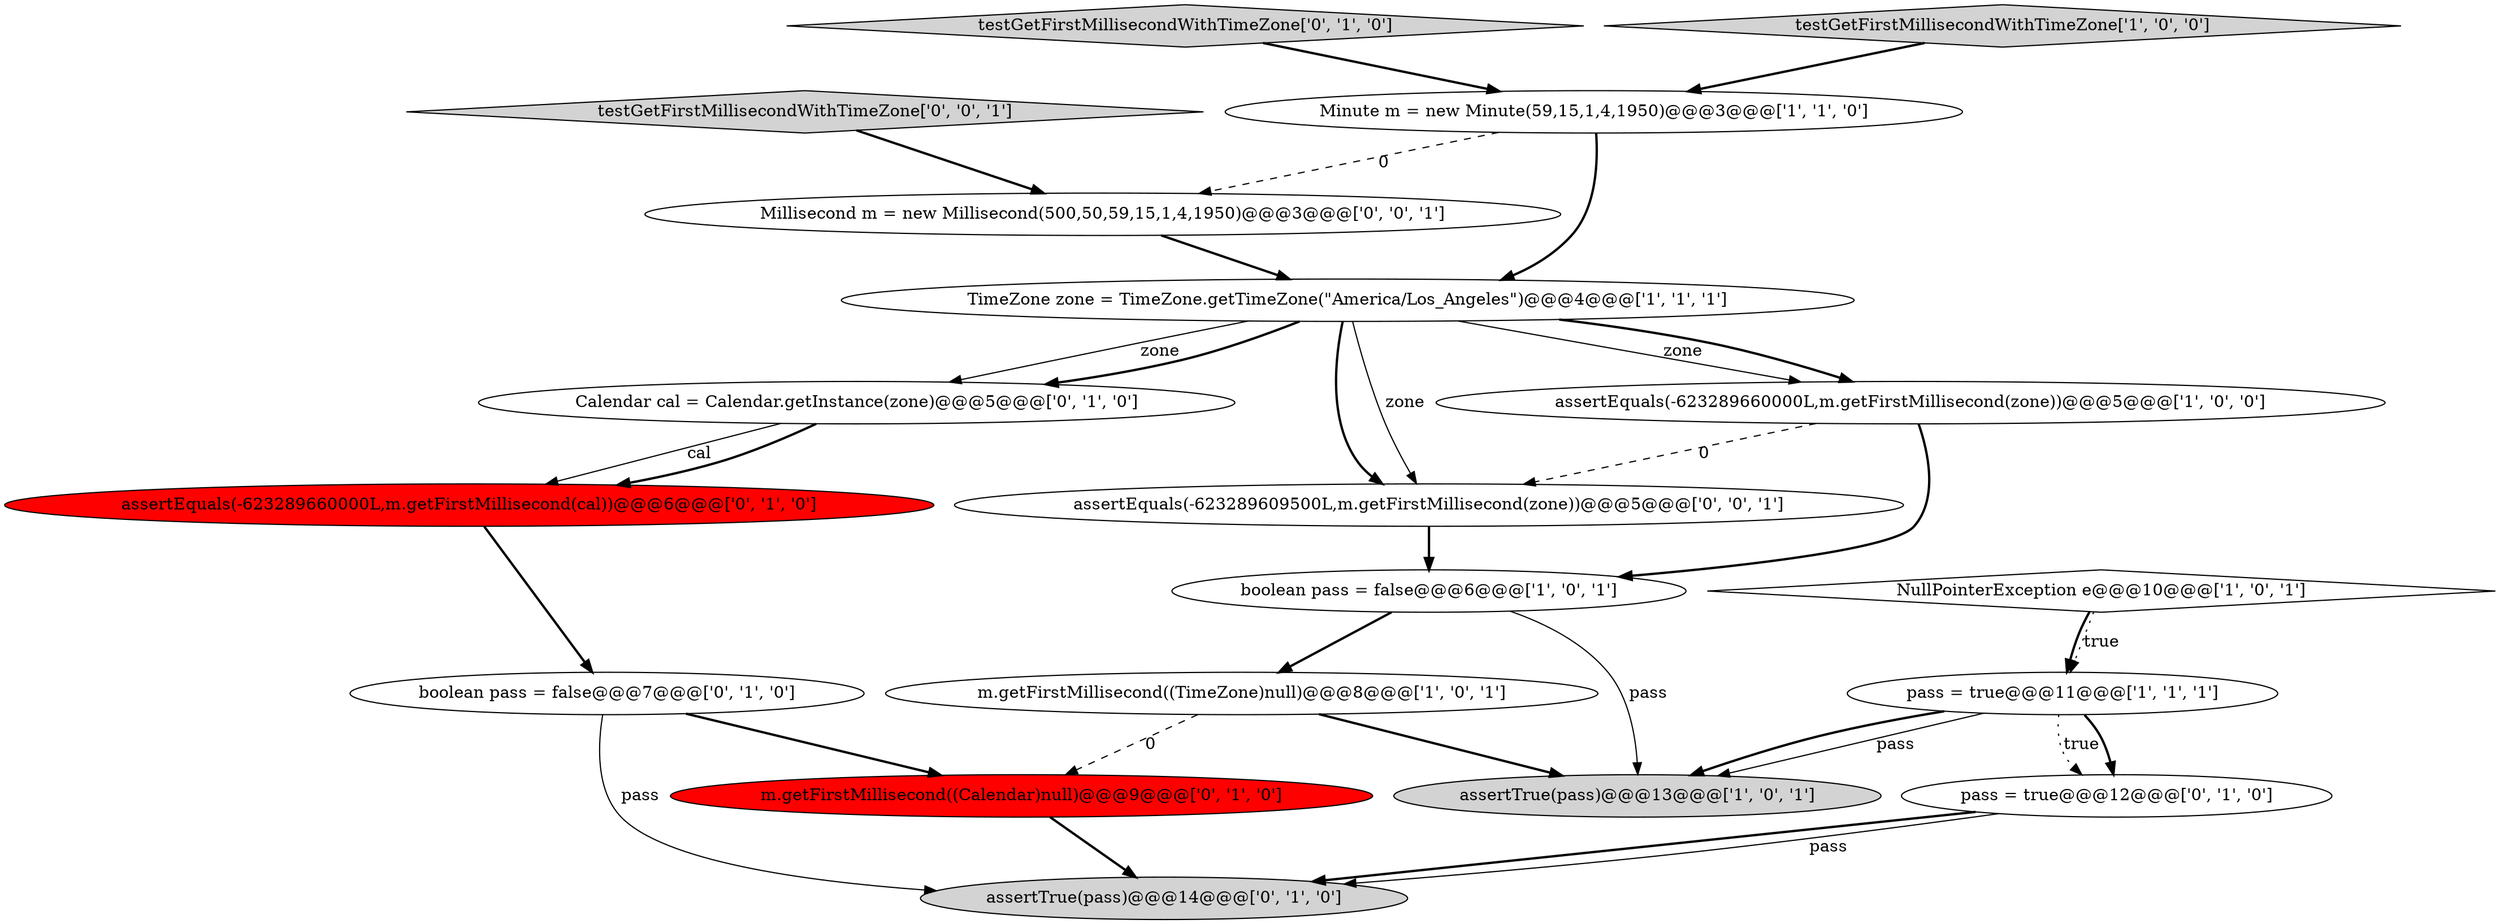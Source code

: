 digraph {
8 [style = filled, label = "pass = true@@@11@@@['1', '1', '1']", fillcolor = white, shape = ellipse image = "AAA0AAABBB1BBB"];
11 [style = filled, label = "pass = true@@@12@@@['0', '1', '0']", fillcolor = white, shape = ellipse image = "AAA0AAABBB2BBB"];
4 [style = filled, label = "assertTrue(pass)@@@13@@@['1', '0', '1']", fillcolor = lightgray, shape = ellipse image = "AAA0AAABBB1BBB"];
1 [style = filled, label = "m.getFirstMillisecond((TimeZone)null)@@@8@@@['1', '0', '1']", fillcolor = white, shape = ellipse image = "AAA0AAABBB1BBB"];
9 [style = filled, label = "Calendar cal = Calendar.getInstance(zone)@@@5@@@['0', '1', '0']", fillcolor = white, shape = ellipse image = "AAA0AAABBB2BBB"];
10 [style = filled, label = "testGetFirstMillisecondWithTimeZone['0', '1', '0']", fillcolor = lightgray, shape = diamond image = "AAA0AAABBB2BBB"];
16 [style = filled, label = "testGetFirstMillisecondWithTimeZone['0', '0', '1']", fillcolor = lightgray, shape = diamond image = "AAA0AAABBB3BBB"];
17 [style = filled, label = "assertEquals(-623289609500L,m.getFirstMillisecond(zone))@@@5@@@['0', '0', '1']", fillcolor = white, shape = ellipse image = "AAA0AAABBB3BBB"];
18 [style = filled, label = "Millisecond m = new Millisecond(500,50,59,15,1,4,1950)@@@3@@@['0', '0', '1']", fillcolor = white, shape = ellipse image = "AAA0AAABBB3BBB"];
14 [style = filled, label = "assertTrue(pass)@@@14@@@['0', '1', '0']", fillcolor = lightgray, shape = ellipse image = "AAA0AAABBB2BBB"];
2 [style = filled, label = "NullPointerException e@@@10@@@['1', '0', '1']", fillcolor = white, shape = diamond image = "AAA0AAABBB1BBB"];
7 [style = filled, label = "assertEquals(-623289660000L,m.getFirstMillisecond(zone))@@@5@@@['1', '0', '0']", fillcolor = white, shape = ellipse image = "AAA0AAABBB1BBB"];
13 [style = filled, label = "assertEquals(-623289660000L,m.getFirstMillisecond(cal))@@@6@@@['0', '1', '0']", fillcolor = red, shape = ellipse image = "AAA1AAABBB2BBB"];
0 [style = filled, label = "boolean pass = false@@@6@@@['1', '0', '1']", fillcolor = white, shape = ellipse image = "AAA0AAABBB1BBB"];
12 [style = filled, label = "m.getFirstMillisecond((Calendar)null)@@@9@@@['0', '1', '0']", fillcolor = red, shape = ellipse image = "AAA1AAABBB2BBB"];
6 [style = filled, label = "Minute m = new Minute(59,15,1,4,1950)@@@3@@@['1', '1', '0']", fillcolor = white, shape = ellipse image = "AAA0AAABBB1BBB"];
5 [style = filled, label = "testGetFirstMillisecondWithTimeZone['1', '0', '0']", fillcolor = lightgray, shape = diamond image = "AAA0AAABBB1BBB"];
15 [style = filled, label = "boolean pass = false@@@7@@@['0', '1', '0']", fillcolor = white, shape = ellipse image = "AAA0AAABBB2BBB"];
3 [style = filled, label = "TimeZone zone = TimeZone.getTimeZone(\"America/Los_Angeles\")@@@4@@@['1', '1', '1']", fillcolor = white, shape = ellipse image = "AAA0AAABBB1BBB"];
6->3 [style = bold, label=""];
18->3 [style = bold, label=""];
1->4 [style = bold, label=""];
16->18 [style = bold, label=""];
0->4 [style = solid, label="pass"];
11->14 [style = bold, label=""];
7->17 [style = dashed, label="0"];
15->14 [style = solid, label="pass"];
3->9 [style = solid, label="zone"];
7->0 [style = bold, label=""];
10->6 [style = bold, label=""];
6->18 [style = dashed, label="0"];
3->9 [style = bold, label=""];
1->12 [style = dashed, label="0"];
17->0 [style = bold, label=""];
3->7 [style = solid, label="zone"];
5->6 [style = bold, label=""];
9->13 [style = solid, label="cal"];
8->4 [style = solid, label="pass"];
3->7 [style = bold, label=""];
11->14 [style = solid, label="pass"];
0->1 [style = bold, label=""];
12->14 [style = bold, label=""];
8->11 [style = dotted, label="true"];
3->17 [style = bold, label=""];
3->17 [style = solid, label="zone"];
15->12 [style = bold, label=""];
13->15 [style = bold, label=""];
8->4 [style = bold, label=""];
8->11 [style = bold, label=""];
2->8 [style = dotted, label="true"];
2->8 [style = bold, label=""];
9->13 [style = bold, label=""];
}
